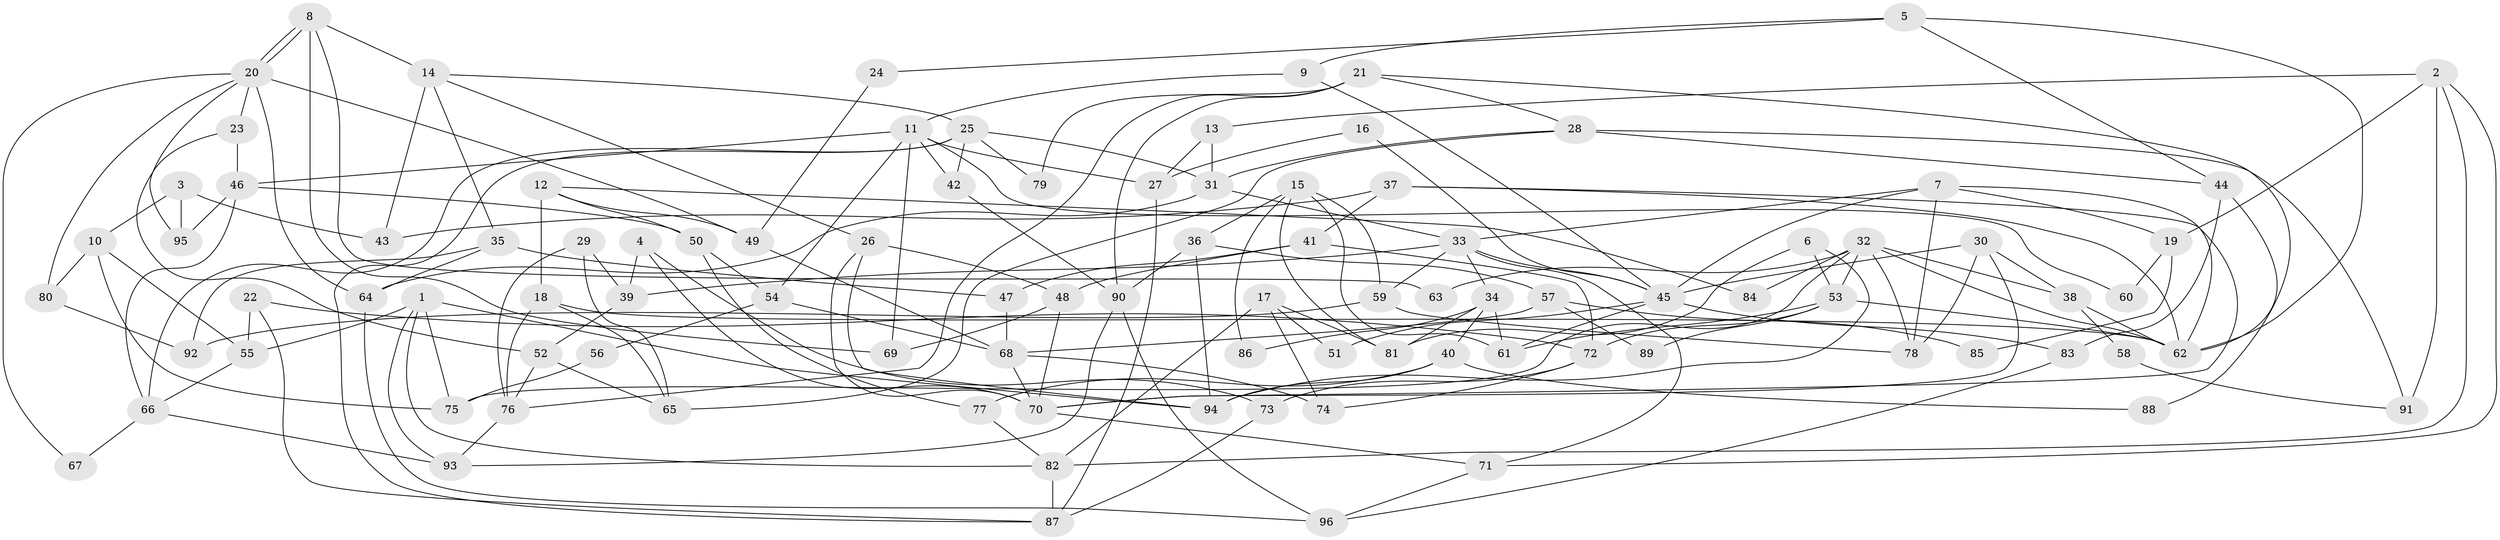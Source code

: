 // Generated by graph-tools (version 1.1) at 2025/50/03/09/25 03:50:09]
// undirected, 96 vertices, 192 edges
graph export_dot {
graph [start="1"]
  node [color=gray90,style=filled];
  1;
  2;
  3;
  4;
  5;
  6;
  7;
  8;
  9;
  10;
  11;
  12;
  13;
  14;
  15;
  16;
  17;
  18;
  19;
  20;
  21;
  22;
  23;
  24;
  25;
  26;
  27;
  28;
  29;
  30;
  31;
  32;
  33;
  34;
  35;
  36;
  37;
  38;
  39;
  40;
  41;
  42;
  43;
  44;
  45;
  46;
  47;
  48;
  49;
  50;
  51;
  52;
  53;
  54;
  55;
  56;
  57;
  58;
  59;
  60;
  61;
  62;
  63;
  64;
  65;
  66;
  67;
  68;
  69;
  70;
  71;
  72;
  73;
  74;
  75;
  76;
  77;
  78;
  79;
  80;
  81;
  82;
  83;
  84;
  85;
  86;
  87;
  88;
  89;
  90;
  91;
  92;
  93;
  94;
  95;
  96;
  1 -- 94;
  1 -- 75;
  1 -- 55;
  1 -- 82;
  1 -- 93;
  2 -- 71;
  2 -- 13;
  2 -- 19;
  2 -- 82;
  2 -- 91;
  3 -- 95;
  3 -- 10;
  3 -- 43;
  4 -- 73;
  4 -- 70;
  4 -- 39;
  5 -- 62;
  5 -- 9;
  5 -- 24;
  5 -- 44;
  6 -- 53;
  6 -- 81;
  6 -- 94;
  7 -- 45;
  7 -- 62;
  7 -- 19;
  7 -- 33;
  7 -- 78;
  8 -- 20;
  8 -- 20;
  8 -- 14;
  8 -- 63;
  8 -- 69;
  9 -- 45;
  9 -- 11;
  10 -- 55;
  10 -- 80;
  10 -- 75;
  11 -- 46;
  11 -- 69;
  11 -- 27;
  11 -- 42;
  11 -- 54;
  11 -- 60;
  12 -- 18;
  12 -- 49;
  12 -- 50;
  12 -- 84;
  13 -- 31;
  13 -- 27;
  14 -- 43;
  14 -- 25;
  14 -- 26;
  14 -- 35;
  15 -- 59;
  15 -- 61;
  15 -- 36;
  15 -- 81;
  15 -- 86;
  16 -- 27;
  16 -- 45;
  17 -- 82;
  17 -- 81;
  17 -- 51;
  17 -- 74;
  18 -- 62;
  18 -- 76;
  18 -- 65;
  19 -- 60;
  19 -- 85;
  20 -- 23;
  20 -- 49;
  20 -- 64;
  20 -- 67;
  20 -- 80;
  20 -- 95;
  21 -- 76;
  21 -- 28;
  21 -- 79;
  21 -- 88;
  21 -- 90;
  22 -- 87;
  22 -- 55;
  22 -- 72;
  23 -- 52;
  23 -- 46;
  24 -- 49;
  25 -- 31;
  25 -- 42;
  25 -- 66;
  25 -- 79;
  25 -- 87;
  26 -- 94;
  26 -- 48;
  26 -- 70;
  27 -- 87;
  28 -- 44;
  28 -- 31;
  28 -- 65;
  28 -- 91;
  29 -- 65;
  29 -- 39;
  29 -- 76;
  30 -- 70;
  30 -- 38;
  30 -- 45;
  30 -- 78;
  31 -- 33;
  31 -- 64;
  32 -- 53;
  32 -- 78;
  32 -- 38;
  32 -- 62;
  32 -- 63;
  32 -- 75;
  32 -- 84;
  33 -- 39;
  33 -- 34;
  33 -- 45;
  33 -- 59;
  33 -- 71;
  34 -- 40;
  34 -- 61;
  34 -- 81;
  34 -- 86;
  35 -- 64;
  35 -- 47;
  35 -- 92;
  36 -- 90;
  36 -- 57;
  36 -- 94;
  37 -- 41;
  37 -- 70;
  37 -- 43;
  37 -- 62;
  38 -- 62;
  38 -- 58;
  39 -- 52;
  40 -- 94;
  40 -- 77;
  40 -- 88;
  41 -- 47;
  41 -- 72;
  41 -- 48;
  42 -- 90;
  44 -- 62;
  44 -- 83;
  45 -- 51;
  45 -- 61;
  45 -- 83;
  46 -- 50;
  46 -- 66;
  46 -- 95;
  47 -- 68;
  48 -- 69;
  48 -- 70;
  49 -- 68;
  50 -- 54;
  50 -- 77;
  52 -- 76;
  52 -- 65;
  53 -- 61;
  53 -- 62;
  53 -- 72;
  53 -- 89;
  54 -- 68;
  54 -- 56;
  55 -- 66;
  56 -- 75;
  57 -- 68;
  57 -- 85;
  57 -- 89;
  58 -- 91;
  59 -- 78;
  59 -- 92;
  64 -- 96;
  66 -- 93;
  66 -- 67;
  68 -- 70;
  68 -- 74;
  70 -- 71;
  71 -- 96;
  72 -- 73;
  72 -- 74;
  73 -- 87;
  76 -- 93;
  77 -- 82;
  80 -- 92;
  82 -- 87;
  83 -- 96;
  90 -- 96;
  90 -- 93;
}
